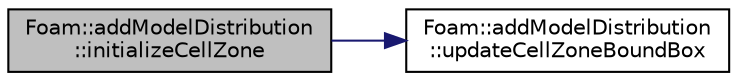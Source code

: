 digraph "Foam::addModelDistribution::initializeCellZone"
{
 // LATEX_PDF_SIZE
  edge [fontname="Helvetica",fontsize="10",labelfontname="Helvetica",labelfontsize="10"];
  node [fontname="Helvetica",fontsize="10",shape=record];
  rankdir="LR";
  Node1 [label="Foam::addModelDistribution\l::initializeCellZone",height=0.2,width=0.4,color="black", fillcolor="grey75", style="filled", fontcolor="black",tooltip=" "];
  Node1 -> Node2 [color="midnightblue",fontsize="10",style="solid",fontname="Helvetica"];
  Node2 [label="Foam::addModelDistribution\l::updateCellZoneBoundBox",height=0.2,width=0.4,color="black", fillcolor="white", style="filled",URL="$classFoam_1_1addModelDistribution.html#a09e7217d558b46555d7640d0c71c2d0c",tooltip=" "];
}
